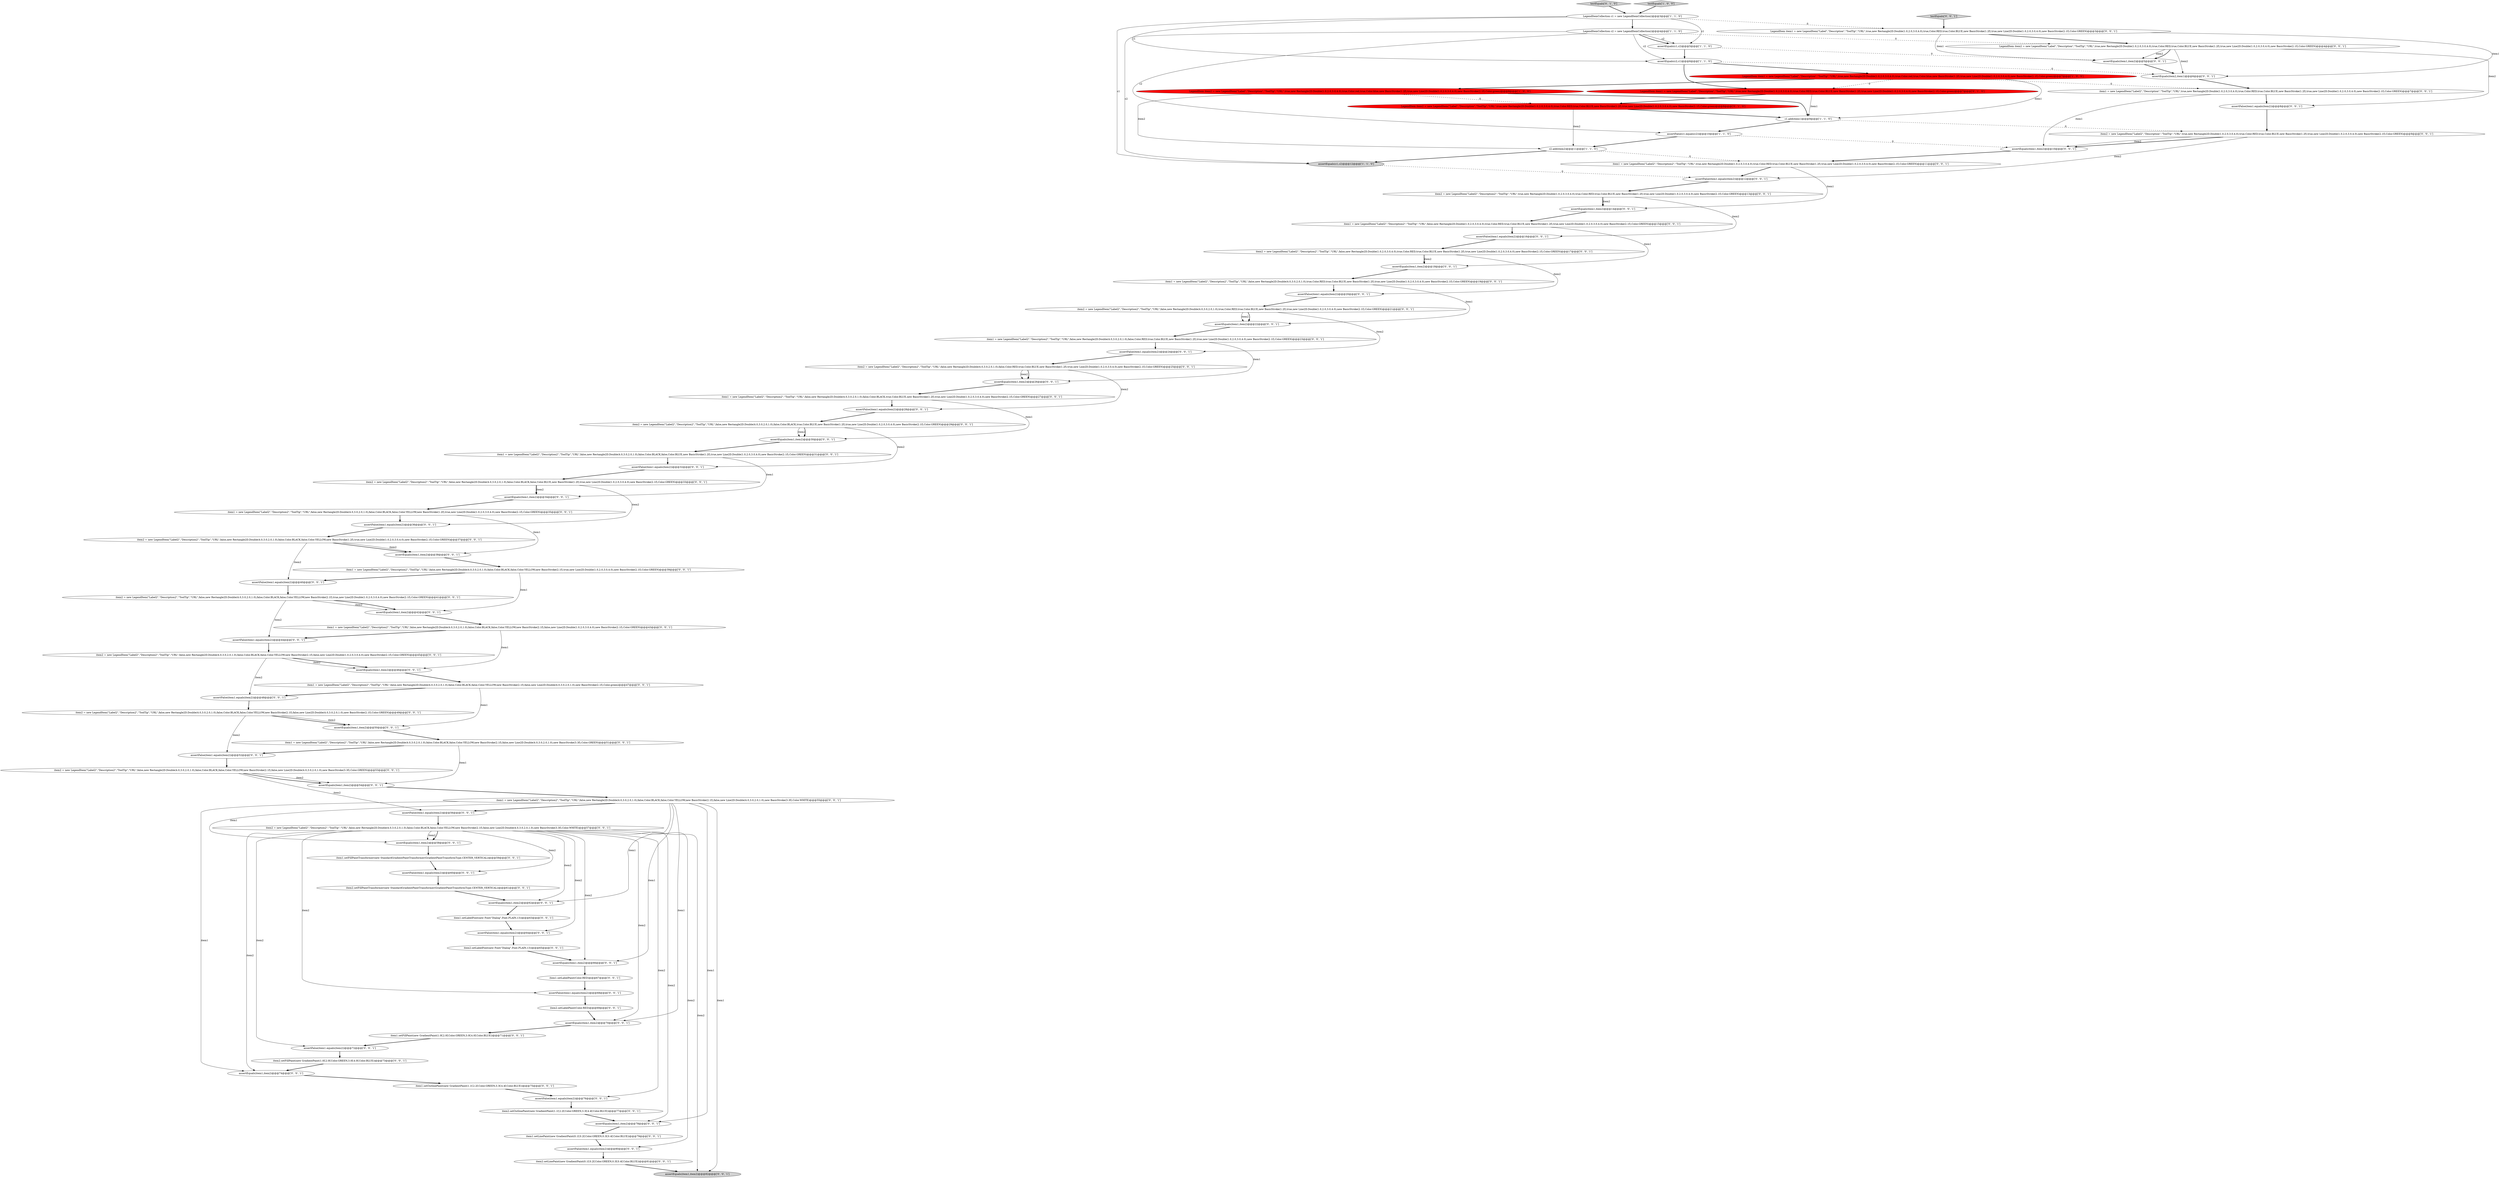 digraph {
80 [style = filled, label = "item1.setLabelPaint(Color.RED)@@@67@@@['0', '0', '1']", fillcolor = white, shape = ellipse image = "AAA0AAABBB3BBB"];
9 [style = filled, label = "c2.add(item2)@@@11@@@['1', '1', '0']", fillcolor = white, shape = ellipse image = "AAA0AAABBB1BBB"];
49 [style = filled, label = "LegendItem item1 = new LegendItem(\"Label\",\"Description\",\"ToolTip\",\"URL\",true,new Rectangle2D.Double(1.0,2.0,3.0,4.0),true,Color.RED,true,Color.BLUE,new BasicStroke(1.2f),true,new Line2D.Double(1.0,2.0,3.0,4.0),new BasicStroke(2.1f),Color.GREEN)@@@3@@@['0', '0', '1']", fillcolor = white, shape = ellipse image = "AAA0AAABBB3BBB"];
53 [style = filled, label = "assertFalse(item1.equals(item2))@@@28@@@['0', '0', '1']", fillcolor = white, shape = ellipse image = "AAA0AAABBB3BBB"];
59 [style = filled, label = "assertFalse(item1.equals(item2))@@@48@@@['0', '0', '1']", fillcolor = white, shape = ellipse image = "AAA0AAABBB3BBB"];
75 [style = filled, label = "item2 = new LegendItem(\"Label2\",\"Description2\",\"ToolTip\",\"URL\",false,new Rectangle2D.Double(4.0,3.0,2.0,1.0),true,Color.RED,true,Color.BLUE,new BasicStroke(1.2f),true,new Line2D.Double(1.0,2.0,3.0,4.0),new BasicStroke(2.1f),Color.GREEN)@@@21@@@['0', '0', '1']", fillcolor = white, shape = ellipse image = "AAA0AAABBB3BBB"];
10 [style = filled, label = "assertFalse(c1.equals(c2))@@@10@@@['1', '1', '0']", fillcolor = white, shape = ellipse image = "AAA0AAABBB1BBB"];
47 [style = filled, label = "assertEquals(item1,item2)@@@82@@@['0', '0', '1']", fillcolor = lightgray, shape = ellipse image = "AAA0AAABBB3BBB"];
79 [style = filled, label = "item2 = new LegendItem(\"Label2\",\"Description2\",\"ToolTip\",\"URL\",false,new Rectangle2D.Double(4.0,3.0,2.0,1.0),false,Color.BLACK,false,Color.YELLOW,new BasicStroke(2.1f),false,new Line2D.Double(4.0,3.0,2.0,1.0),new BasicStroke(3.3f),Color.GREEN)@@@53@@@['0', '0', '1']", fillcolor = white, shape = ellipse image = "AAA0AAABBB3BBB"];
74 [style = filled, label = "assertFalse(item1.equals(item2))@@@72@@@['0', '0', '1']", fillcolor = white, shape = ellipse image = "AAA0AAABBB3BBB"];
63 [style = filled, label = "item1 = new LegendItem(\"Label2\",\"Description\",\"ToolTip\",\"URL\",true,new Rectangle2D.Double(1.0,2.0,3.0,4.0),true,Color.RED,true,Color.BLUE,new BasicStroke(1.2f),true,new Line2D.Double(1.0,2.0,3.0,4.0),new BasicStroke(2.1f),Color.GREEN)@@@7@@@['0', '0', '1']", fillcolor = white, shape = ellipse image = "AAA0AAABBB3BBB"];
16 [style = filled, label = "item2 = new LegendItem(\"Label2\",\"Description\",\"ToolTip\",\"URL\",true,new Rectangle2D.Double(1.0,2.0,3.0,4.0),true,Color.RED,true,Color.BLUE,new BasicStroke(1.2f),true,new Line2D.Double(1.0,2.0,3.0,4.0),new BasicStroke(2.1f),Color.GREEN)@@@9@@@['0', '0', '1']", fillcolor = white, shape = ellipse image = "AAA0AAABBB3BBB"];
24 [style = filled, label = "assertFalse(item1.equals(item2))@@@76@@@['0', '0', '1']", fillcolor = white, shape = ellipse image = "AAA0AAABBB3BBB"];
82 [style = filled, label = "assertEquals(item1,item2)@@@34@@@['0', '0', '1']", fillcolor = white, shape = ellipse image = "AAA0AAABBB3BBB"];
42 [style = filled, label = "assertEquals(item1,item2)@@@14@@@['0', '0', '1']", fillcolor = white, shape = ellipse image = "AAA0AAABBB3BBB"];
43 [style = filled, label = "assertFalse(item1.equals(item2))@@@60@@@['0', '0', '1']", fillcolor = white, shape = ellipse image = "AAA0AAABBB3BBB"];
92 [style = filled, label = "item1 = new LegendItem(\"Label2\",\"Description2\",\"ToolTip\",\"URL\",false,new Rectangle2D.Double(4.0,3.0,2.0,1.0),false,Color.BLACK,false,Color.YELLOW,new BasicStroke(2.1f),false,new Line2D.Double(4.0,3.0,2.0,1.0),new BasicStroke(2.1f),Color.green)@@@47@@@['0', '0', '1']", fillcolor = white, shape = ellipse image = "AAA0AAABBB3BBB"];
41 [style = filled, label = "assertFalse(item1.equals(item2))@@@80@@@['0', '0', '1']", fillcolor = white, shape = ellipse image = "AAA0AAABBB3BBB"];
23 [style = filled, label = "assertEquals(item1,item2)@@@26@@@['0', '0', '1']", fillcolor = white, shape = ellipse image = "AAA0AAABBB3BBB"];
66 [style = filled, label = "assertEquals(item1,item2)@@@5@@@['0', '0', '1']", fillcolor = white, shape = ellipse image = "AAA0AAABBB3BBB"];
21 [style = filled, label = "item1.setLabelFont(new Font(\"Dialog\",Font.PLAIN,13))@@@63@@@['0', '0', '1']", fillcolor = white, shape = ellipse image = "AAA0AAABBB3BBB"];
32 [style = filled, label = "item1 = new LegendItem(\"Label2\",\"Description2\",\"ToolTip\",\"URL\",false,new Rectangle2D.Double(4.0,3.0,2.0,1.0),false,Color.BLACK,false,Color.YELLOW,new BasicStroke(1.2f),true,new Line2D.Double(1.0,2.0,3.0,4.0),new BasicStroke(2.1f),Color.GREEN)@@@35@@@['0', '0', '1']", fillcolor = white, shape = ellipse image = "AAA0AAABBB3BBB"];
44 [style = filled, label = "item1 = new LegendItem(\"Label2\",\"Description2\",\"ToolTip\",\"URL\",false,new Rectangle2D.Double(4.0,3.0,2.0,1.0),false,Color.BLACK,false,Color.BLUE,new BasicStroke(1.2f),true,new Line2D.Double(1.0,2.0,3.0,4.0),new BasicStroke(2.1f),Color.GREEN)@@@31@@@['0', '0', '1']", fillcolor = white, shape = ellipse image = "AAA0AAABBB3BBB"];
12 [style = filled, label = "LegendItem item2 = new LegendItem(\"Label\",\"Description\",\"ToolTip\",\"URL\",true,new Rectangle2D.Double(1.0,2.0,3.0,4.0),true,Color.RED,true,Color.BLUE,new BasicStroke(1.2f),true,new Line2D.Double(1.0,2.0,3.0,4.0),new BasicStroke(2.1f),Color.green)@@@8@@@['0', '1', '0']", fillcolor = red, shape = ellipse image = "AAA1AAABBB2BBB"];
7 [style = filled, label = "c1.add(item1)@@@9@@@['1', '1', '0']", fillcolor = white, shape = ellipse image = "AAA0AAABBB1BBB"];
27 [style = filled, label = "item1 = new LegendItem(\"Label2\",\"Description2\",\"ToolTip\",\"URL\",false,new Rectangle2D.Double(1.0,2.0,3.0,4.0),true,Color.RED,true,Color.BLUE,new BasicStroke(1.2f),true,new Line2D.Double(1.0,2.0,3.0,4.0),new BasicStroke(2.1f),Color.GREEN)@@@15@@@['0', '0', '1']", fillcolor = white, shape = ellipse image = "AAA0AAABBB3BBB"];
15 [style = filled, label = "item2 = new LegendItem(\"Label2\",\"Description2\",\"ToolTip\",\"URL\",false,new Rectangle2D.Double(4.0,3.0,2.0,1.0),false,Color.BLACK,false,Color.YELLOW,new BasicStroke(2.1f),false,new Line2D.Double(4.0,3.0,2.0,1.0),new BasicStroke(3.3f),Color.WHITE)@@@57@@@['0', '0', '1']", fillcolor = white, shape = ellipse image = "AAA0AAABBB3BBB"];
40 [style = filled, label = "assertFalse(item1.equals(item2))@@@20@@@['0', '0', '1']", fillcolor = white, shape = ellipse image = "AAA0AAABBB3BBB"];
73 [style = filled, label = "LegendItem item2 = new LegendItem(\"Label\",\"Description\",\"ToolTip\",\"URL\",true,new Rectangle2D.Double(1.0,2.0,3.0,4.0),true,Color.RED,true,Color.BLUE,new BasicStroke(1.2f),true,new Line2D.Double(1.0,2.0,3.0,4.0),new BasicStroke(2.1f),Color.GREEN)@@@4@@@['0', '0', '1']", fillcolor = white, shape = ellipse image = "AAA0AAABBB3BBB"];
86 [style = filled, label = "assertEquals(item1,item2)@@@42@@@['0', '0', '1']", fillcolor = white, shape = ellipse image = "AAA0AAABBB3BBB"];
55 [style = filled, label = "assertEquals(item1,item2)@@@22@@@['0', '0', '1']", fillcolor = white, shape = ellipse image = "AAA0AAABBB3BBB"];
69 [style = filled, label = "item2 = new LegendItem(\"Label2\",\"Description2\",\"ToolTip\",\"URL\",false,new Rectangle2D.Double(4.0,3.0,2.0,1.0),false,Color.BLACK,false,Color.YELLOW,new BasicStroke(2.1f),true,new Line2D.Double(1.0,2.0,3.0,4.0),new BasicStroke(2.1f),Color.GREEN)@@@41@@@['0', '0', '1']", fillcolor = white, shape = ellipse image = "AAA0AAABBB3BBB"];
13 [style = filled, label = "testEquals['0', '1', '0']", fillcolor = lightgray, shape = diamond image = "AAA0AAABBB2BBB"];
76 [style = filled, label = "assertFalse(item1.equals(item2))@@@44@@@['0', '0', '1']", fillcolor = white, shape = ellipse image = "AAA0AAABBB3BBB"];
56 [style = filled, label = "item2 = new LegendItem(\"Label2\",\"Description2\",\"ToolTip\",\"URL\",false,new Rectangle2D.Double(4.0,3.0,2.0,1.0),false,Color.BLACK,false,Color.YELLOW,new BasicStroke(2.1f),false,new Line2D.Double(4.0,3.0,2.0,1.0),new BasicStroke(2.1f),Color.GREEN)@@@49@@@['0', '0', '1']", fillcolor = white, shape = ellipse image = "AAA0AAABBB3BBB"];
4 [style = filled, label = "assertEquals(c1,c2)@@@12@@@['1', '1', '0']", fillcolor = lightgray, shape = ellipse image = "AAA0AAABBB1BBB"];
5 [style = filled, label = "testEquals['1', '0', '0']", fillcolor = lightgray, shape = diamond image = "AAA0AAABBB1BBB"];
50 [style = filled, label = "assertEquals(item1,item2)@@@46@@@['0', '0', '1']", fillcolor = white, shape = ellipse image = "AAA0AAABBB3BBB"];
93 [style = filled, label = "item2.setFillPaintTransformer(new StandardGradientPaintTransformer(GradientPaintTransformType.CENTER_VERTICAL))@@@61@@@['0', '0', '1']", fillcolor = white, shape = ellipse image = "AAA0AAABBB3BBB"];
68 [style = filled, label = "assertEquals(item1,item2)@@@54@@@['0', '0', '1']", fillcolor = white, shape = ellipse image = "AAA0AAABBB3BBB"];
54 [style = filled, label = "item2 = new LegendItem(\"Label2\",\"Description2\",\"ToolTip\",\"URL\",false,new Rectangle2D.Double(4.0,3.0,2.0,1.0),false,Color.RED,true,Color.BLUE,new BasicStroke(1.2f),true,new Line2D.Double(1.0,2.0,3.0,4.0),new BasicStroke(2.1f),Color.GREEN)@@@25@@@['0', '0', '1']", fillcolor = white, shape = ellipse image = "AAA0AAABBB3BBB"];
6 [style = filled, label = "LegendItemCollection c2 = new LegendItemCollection()@@@4@@@['1', '1', '0']", fillcolor = white, shape = ellipse image = "AAA0AAABBB1BBB"];
38 [style = filled, label = "assertEquals(item1,item2)@@@38@@@['0', '0', '1']", fillcolor = white, shape = ellipse image = "AAA0AAABBB3BBB"];
71 [style = filled, label = "item2 = new LegendItem(\"Label2\",\"Description2\",\"ToolTip\",\"URL\",false,new Rectangle2D.Double(4.0,3.0,2.0,1.0),false,Color.BLACK,false,Color.BLUE,new BasicStroke(1.2f),true,new Line2D.Double(1.0,2.0,3.0,4.0),new BasicStroke(2.1f),Color.GREEN)@@@33@@@['0', '0', '1']", fillcolor = white, shape = ellipse image = "AAA0AAABBB3BBB"];
35 [style = filled, label = "assertEquals(item1,item2)@@@70@@@['0', '0', '1']", fillcolor = white, shape = ellipse image = "AAA0AAABBB3BBB"];
89 [style = filled, label = "assertFalse(item1.equals(item2))@@@56@@@['0', '0', '1']", fillcolor = white, shape = ellipse image = "AAA0AAABBB3BBB"];
81 [style = filled, label = "assertFalse(item1.equals(item2))@@@8@@@['0', '0', '1']", fillcolor = white, shape = ellipse image = "AAA0AAABBB3BBB"];
29 [style = filled, label = "item1.setOutlinePaint(new GradientPaint(1.1f,2.2f,Color.GREEN,3.3f,4.4f,Color.BLUE))@@@75@@@['0', '0', '1']", fillcolor = white, shape = ellipse image = "AAA0AAABBB3BBB"];
46 [style = filled, label = "assertEquals(item1,item2)@@@58@@@['0', '0', '1']", fillcolor = white, shape = ellipse image = "AAA0AAABBB3BBB"];
61 [style = filled, label = "assertFalse(item1.equals(item2))@@@52@@@['0', '0', '1']", fillcolor = white, shape = ellipse image = "AAA0AAABBB3BBB"];
20 [style = filled, label = "testEquals['0', '0', '1']", fillcolor = lightgray, shape = diamond image = "AAA0AAABBB3BBB"];
37 [style = filled, label = "item1.setLinePaint(new GradientPaint(0.1f,0.2f,Color.GREEN,0.3f,0.4f,Color.BLUE))@@@79@@@['0', '0', '1']", fillcolor = white, shape = ellipse image = "AAA0AAABBB3BBB"];
45 [style = filled, label = "item1 = new LegendItem(\"Label2\",\"Description2\",\"ToolTip\",\"URL\",false,new Rectangle2D.Double(4.0,3.0,2.0,1.0),false,Color.BLACK,false,Color.YELLOW,new BasicStroke(2.1f),false,new Line2D.Double(4.0,3.0,2.0,1.0),new BasicStroke(3.3f),Color.GREEN)@@@51@@@['0', '0', '1']", fillcolor = white, shape = ellipse image = "AAA0AAABBB3BBB"];
83 [style = filled, label = "item1.setFillPaintTransformer(new StandardGradientPaintTransformer(GradientPaintTransformType.CENTER_VERTICAL))@@@59@@@['0', '0', '1']", fillcolor = white, shape = ellipse image = "AAA0AAABBB3BBB"];
17 [style = filled, label = "item1.setFillPaint(new GradientPaint(1.0f,2.0f,Color.GREEN,3.0f,4.0f,Color.BLUE))@@@71@@@['0', '0', '1']", fillcolor = white, shape = ellipse image = "AAA0AAABBB3BBB"];
85 [style = filled, label = "item2.setLinePaint(new GradientPaint(0.1f,0.2f,Color.GREEN,0.3f,0.4f,Color.BLUE))@@@81@@@['0', '0', '1']", fillcolor = white, shape = ellipse image = "AAA0AAABBB3BBB"];
65 [style = filled, label = "item1 = new LegendItem(\"Label2\",\"Description2\",\"ToolTip\",\"URL\",false,new Rectangle2D.Double(4.0,3.0,2.0,1.0),false,Color.BLACK,false,Color.YELLOW,new BasicStroke(2.1f),false,new Line2D.Double(1.0,2.0,3.0,4.0),new BasicStroke(2.1f),Color.GREEN)@@@43@@@['0', '0', '1']", fillcolor = white, shape = ellipse image = "AAA0AAABBB3BBB"];
87 [style = filled, label = "assertEquals(item1,item2)@@@66@@@['0', '0', '1']", fillcolor = white, shape = ellipse image = "AAA0AAABBB3BBB"];
1 [style = filled, label = "LegendItem item2 = new LegendItem(\"Label\",\"Description\",\"ToolTip\",\"URL\",true,new Rectangle2D.Double(1.0,2.0,3.0,4.0),true,Color.red,true,Color.blue,new BasicStroke(1.2f),true,new Line2D.Double(1.0,2.0,3.0,4.0),new BasicStroke(2.1f),Color.green)@@@8@@@['1', '0', '0']", fillcolor = red, shape = ellipse image = "AAA1AAABBB1BBB"];
31 [style = filled, label = "item1 = new LegendItem(\"Label2\",\"Description2\",\"ToolTip\",\"URL\",false,new Rectangle2D.Double(4.0,3.0,2.0,1.0),false,Color.RED,true,Color.BLUE,new BasicStroke(1.2f),true,new Line2D.Double(1.0,2.0,3.0,4.0),new BasicStroke(2.1f),Color.GREEN)@@@23@@@['0', '0', '1']", fillcolor = white, shape = ellipse image = "AAA0AAABBB3BBB"];
34 [style = filled, label = "item2 = new LegendItem(\"Label2\",\"Description2\",\"ToolTip\",\"URL\",false,new Rectangle2D.Double(1.0,2.0,3.0,4.0),true,Color.RED,true,Color.BLUE,new BasicStroke(1.2f),true,new Line2D.Double(1.0,2.0,3.0,4.0),new BasicStroke(2.1f),Color.GREEN)@@@17@@@['0', '0', '1']", fillcolor = white, shape = ellipse image = "AAA0AAABBB3BBB"];
77 [style = filled, label = "assertFalse(item1.equals(item2))@@@40@@@['0', '0', '1']", fillcolor = white, shape = ellipse image = "AAA0AAABBB3BBB"];
0 [style = filled, label = "LegendItem item1 = new LegendItem(\"Label\",\"Description\",\"ToolTip\",\"URL\",true,new Rectangle2D.Double(1.0,2.0,3.0,4.0),true,Color.red,true,Color.blue,new BasicStroke(1.2f),true,new Line2D.Double(1.0,2.0,3.0,4.0),new BasicStroke(2.1f),Color.green)@@@7@@@['1', '0', '0']", fillcolor = red, shape = ellipse image = "AAA1AAABBB1BBB"];
90 [style = filled, label = "item1 = new LegendItem(\"Label2\",\"Description2\",\"ToolTip\",\"URL\",false,new Rectangle2D.Double(4.0,3.0,2.0,1.0),true,Color.RED,true,Color.BLUE,new BasicStroke(1.2f),true,new Line2D.Double(1.0,2.0,3.0,4.0),new BasicStroke(2.1f),Color.GREEN)@@@19@@@['0', '0', '1']", fillcolor = white, shape = ellipse image = "AAA0AAABBB3BBB"];
39 [style = filled, label = "item2 = new LegendItem(\"Label2\",\"Description2\",\"ToolTip\",\"URL\",false,new Rectangle2D.Double(4.0,3.0,2.0,1.0),false,Color.BLACK,false,Color.YELLOW,new BasicStroke(2.1f),false,new Line2D.Double(1.0,2.0,3.0,4.0),new BasicStroke(2.1f),Color.GREEN)@@@45@@@['0', '0', '1']", fillcolor = white, shape = ellipse image = "AAA0AAABBB3BBB"];
91 [style = filled, label = "item1 = new LegendItem(\"Label2\",\"Description2\",\"ToolTip\",\"URL\",false,new Rectangle2D.Double(4.0,3.0,2.0,1.0),false,Color.BLACK,false,Color.YELLOW,new BasicStroke(2.1f),true,new Line2D.Double(1.0,2.0,3.0,4.0),new BasicStroke(2.1f),Color.GREEN)@@@39@@@['0', '0', '1']", fillcolor = white, shape = ellipse image = "AAA0AAABBB3BBB"];
36 [style = filled, label = "assertFalse(item1.equals(item2))@@@32@@@['0', '0', '1']", fillcolor = white, shape = ellipse image = "AAA0AAABBB3BBB"];
78 [style = filled, label = "assertEquals(item1,item2)@@@50@@@['0', '0', '1']", fillcolor = white, shape = ellipse image = "AAA0AAABBB3BBB"];
28 [style = filled, label = "assertEquals(item1,item2)@@@18@@@['0', '0', '1']", fillcolor = white, shape = ellipse image = "AAA0AAABBB3BBB"];
25 [style = filled, label = "assertFalse(item1.equals(item2))@@@16@@@['0', '0', '1']", fillcolor = white, shape = ellipse image = "AAA0AAABBB3BBB"];
8 [style = filled, label = "LegendItemCollection c1 = new LegendItemCollection()@@@3@@@['1', '1', '0']", fillcolor = white, shape = ellipse image = "AAA0AAABBB1BBB"];
22 [style = filled, label = "assertEquals(item2,item1)@@@6@@@['0', '0', '1']", fillcolor = white, shape = ellipse image = "AAA0AAABBB3BBB"];
64 [style = filled, label = "assertFalse(item1.equals(item2))@@@36@@@['0', '0', '1']", fillcolor = white, shape = ellipse image = "AAA0AAABBB3BBB"];
62 [style = filled, label = "item2.setLabelFont(new Font(\"Dialog\",Font.PLAIN,13))@@@65@@@['0', '0', '1']", fillcolor = white, shape = ellipse image = "AAA0AAABBB3BBB"];
94 [style = filled, label = "assertEquals(item1,item2)@@@62@@@['0', '0', '1']", fillcolor = white, shape = ellipse image = "AAA0AAABBB3BBB"];
18 [style = filled, label = "item2.setOutlinePaint(new GradientPaint(1.1f,2.2f,Color.GREEN,3.3f,4.4f,Color.BLUE))@@@77@@@['0', '0', '1']", fillcolor = white, shape = ellipse image = "AAA0AAABBB3BBB"];
60 [style = filled, label = "item1 = new LegendItem(\"Label2\",\"Description2\",\"ToolTip\",\"URL\",false,new Rectangle2D.Double(4.0,3.0,2.0,1.0),false,Color.BLACK,true,Color.BLUE,new BasicStroke(1.2f),true,new Line2D.Double(1.0,2.0,3.0,4.0),new BasicStroke(2.1f),Color.GREEN)@@@27@@@['0', '0', '1']", fillcolor = white, shape = ellipse image = "AAA0AAABBB3BBB"];
88 [style = filled, label = "assertEquals(item1,item2)@@@78@@@['0', '0', '1']", fillcolor = white, shape = ellipse image = "AAA0AAABBB3BBB"];
33 [style = filled, label = "assertFalse(item1.equals(item2))@@@24@@@['0', '0', '1']", fillcolor = white, shape = ellipse image = "AAA0AAABBB3BBB"];
19 [style = filled, label = "assertFalse(item1.equals(item2))@@@12@@@['0', '0', '1']", fillcolor = white, shape = ellipse image = "AAA0AAABBB3BBB"];
52 [style = filled, label = "assertEquals(item1,item2)@@@10@@@['0', '0', '1']", fillcolor = white, shape = ellipse image = "AAA0AAABBB3BBB"];
30 [style = filled, label = "item2 = new LegendItem(\"Label2\",\"Description2\",\"ToolTip\",\"URL\",false,new Rectangle2D.Double(4.0,3.0,2.0,1.0),false,Color.BLACK,false,Color.YELLOW,new BasicStroke(1.2f),true,new Line2D.Double(1.0,2.0,3.0,4.0),new BasicStroke(2.1f),Color.GREEN)@@@37@@@['0', '0', '1']", fillcolor = white, shape = ellipse image = "AAA0AAABBB3BBB"];
84 [style = filled, label = "item2.setLabelPaint(Color.RED)@@@69@@@['0', '0', '1']", fillcolor = white, shape = ellipse image = "AAA0AAABBB3BBB"];
58 [style = filled, label = "item2 = new LegendItem(\"Label2\",\"Description2\",\"ToolTip\",\"URL\",true,new Rectangle2D.Double(1.0,2.0,3.0,4.0),true,Color.RED,true,Color.BLUE,new BasicStroke(1.2f),true,new Line2D.Double(1.0,2.0,3.0,4.0),new BasicStroke(2.1f),Color.GREEN)@@@13@@@['0', '0', '1']", fillcolor = white, shape = ellipse image = "AAA0AAABBB3BBB"];
57 [style = filled, label = "assertFalse(item1.equals(item2))@@@64@@@['0', '0', '1']", fillcolor = white, shape = ellipse image = "AAA0AAABBB3BBB"];
14 [style = filled, label = "item2 = new LegendItem(\"Label2\",\"Description2\",\"ToolTip\",\"URL\",false,new Rectangle2D.Double(4.0,3.0,2.0,1.0),false,Color.BLACK,true,Color.BLUE,new BasicStroke(1.2f),true,new Line2D.Double(1.0,2.0,3.0,4.0),new BasicStroke(2.1f),Color.GREEN)@@@29@@@['0', '0', '1']", fillcolor = white, shape = ellipse image = "AAA0AAABBB3BBB"];
72 [style = filled, label = "item2.setFillPaint(new GradientPaint(1.0f,2.0f,Color.GREEN,3.0f,4.0f,Color.BLUE))@@@73@@@['0', '0', '1']", fillcolor = white, shape = ellipse image = "AAA0AAABBB3BBB"];
51 [style = filled, label = "assertEquals(item1,item2)@@@30@@@['0', '0', '1']", fillcolor = white, shape = ellipse image = "AAA0AAABBB3BBB"];
11 [style = filled, label = "LegendItem item1 = new LegendItem(\"Label\",\"Description\",\"ToolTip\",\"URL\",true,new Rectangle2D.Double(1.0,2.0,3.0,4.0),true,Color.RED,true,Color.BLUE,new BasicStroke(1.2f),true,new Line2D.Double(1.0,2.0,3.0,4.0),new BasicStroke(2.1f),Color.green)@@@7@@@['0', '1', '0']", fillcolor = red, shape = ellipse image = "AAA1AAABBB2BBB"];
3 [style = filled, label = "assertEquals(c2,c1)@@@6@@@['1', '1', '0']", fillcolor = white, shape = ellipse image = "AAA0AAABBB1BBB"];
48 [style = filled, label = "assertEquals(item1,item2)@@@74@@@['0', '0', '1']", fillcolor = white, shape = ellipse image = "AAA0AAABBB3BBB"];
26 [style = filled, label = "item1 = new LegendItem(\"Label2\",\"Description2\",\"ToolTip\",\"URL\",false,new Rectangle2D.Double(4.0,3.0,2.0,1.0),false,Color.BLACK,false,Color.YELLOW,new BasicStroke(2.1f),false,new Line2D.Double(4.0,3.0,2.0,1.0),new BasicStroke(3.3f),Color.WHITE)@@@55@@@['0', '0', '1']", fillcolor = white, shape = ellipse image = "AAA0AAABBB3BBB"];
2 [style = filled, label = "assertEquals(c1,c2)@@@5@@@['1', '1', '0']", fillcolor = white, shape = ellipse image = "AAA0AAABBB1BBB"];
67 [style = filled, label = "item1 = new LegendItem(\"Label2\",\"Description2\",\"ToolTip\",\"URL\",true,new Rectangle2D.Double(1.0,2.0,3.0,4.0),true,Color.RED,true,Color.BLUE,new BasicStroke(1.2f),true,new Line2D.Double(1.0,2.0,3.0,4.0),new BasicStroke(2.1f),Color.GREEN)@@@11@@@['0', '0', '1']", fillcolor = white, shape = ellipse image = "AAA0AAABBB3BBB"];
70 [style = filled, label = "assertFalse(item1.equals(item2))@@@68@@@['0', '0', '1']", fillcolor = white, shape = ellipse image = "AAA0AAABBB3BBB"];
16->52 [style = bold, label=""];
56->78 [style = bold, label=""];
73->66 [style = solid, label="item2"];
25->34 [style = bold, label=""];
57->62 [style = bold, label=""];
74->72 [style = bold, label=""];
48->29 [style = bold, label=""];
27->28 [style = solid, label="item1"];
14->36 [style = solid, label="item2"];
15->48 [style = solid, label="item2"];
26->48 [style = solid, label="item1"];
91->86 [style = solid, label="item1"];
60->53 [style = bold, label=""];
60->51 [style = solid, label="item1"];
8->6 [style = bold, label=""];
2->66 [style = dashed, label="0"];
6->3 [style = solid, label="c2"];
12->7 [style = bold, label=""];
63->52 [style = solid, label="item1"];
0->63 [style = dashed, label="0"];
6->2 [style = solid, label="c2"];
63->81 [style = bold, label=""];
16->19 [style = solid, label="item2"];
15->43 [style = solid, label="item2"];
9->67 [style = dashed, label="0"];
45->61 [style = bold, label=""];
16->52 [style = solid, label="item2"];
26->88 [style = solid, label="item1"];
52->67 [style = bold, label=""];
93->94 [style = bold, label=""];
32->38 [style = solid, label="item1"];
22->63 [style = bold, label=""];
0->7 [style = solid, label="item1"];
26->47 [style = solid, label="item1"];
40->75 [style = bold, label=""];
82->32 [style = bold, label=""];
73->66 [style = bold, label=""];
65->50 [style = solid, label="item1"];
55->31 [style = bold, label=""];
79->68 [style = solid, label="item2"];
15->74 [style = solid, label="item2"];
27->25 [style = bold, label=""];
39->50 [style = bold, label=""];
67->19 [style = bold, label=""];
45->68 [style = solid, label="item1"];
79->89 [style = solid, label="item2"];
15->94 [style = solid, label="item2"];
36->71 [style = bold, label=""];
80->70 [style = bold, label=""];
83->43 [style = bold, label=""];
41->85 [style = bold, label=""];
7->16 [style = dashed, label="0"];
31->23 [style = solid, label="item1"];
71->64 [style = solid, label="item2"];
3->11 [style = bold, label=""];
51->44 [style = bold, label=""];
65->76 [style = bold, label=""];
58->25 [style = solid, label="item2"];
39->59 [style = solid, label="item2"];
15->87 [style = solid, label="item2"];
11->12 [style = bold, label=""];
0->11 [style = dashed, label="0"];
3->22 [style = dashed, label="0"];
70->84 [style = bold, label=""];
24->18 [style = bold, label=""];
3->0 [style = bold, label=""];
49->73 [style = bold, label=""];
6->2 [style = bold, label=""];
18->88 [style = bold, label=""];
8->3 [style = solid, label="c1"];
6->10 [style = solid, label="c2"];
69->76 [style = solid, label="item2"];
31->33 [style = bold, label=""];
92->78 [style = solid, label="item1"];
35->17 [style = bold, label=""];
58->42 [style = bold, label=""];
86->65 [style = bold, label=""];
59->56 [style = bold, label=""];
32->64 [style = bold, label=""];
15->35 [style = solid, label="item2"];
68->26 [style = bold, label=""];
75->55 [style = bold, label=""];
11->7 [style = solid, label="item1"];
75->33 [style = solid, label="item2"];
28->90 [style = bold, label=""];
92->59 [style = bold, label=""];
21->57 [style = bold, label=""];
2->3 [style = bold, label=""];
46->83 [style = bold, label=""];
37->41 [style = bold, label=""];
77->69 [style = bold, label=""];
49->22 [style = solid, label="item1"];
67->42 [style = solid, label="item1"];
88->37 [style = bold, label=""];
69->86 [style = solid, label="item2"];
15->70 [style = solid, label="item2"];
85->47 [style = bold, label=""];
1->7 [style = bold, label=""];
78->45 [style = bold, label=""];
94->21 [style = bold, label=""];
15->24 [style = solid, label="item2"];
34->28 [style = solid, label="item2"];
10->52 [style = dashed, label="0"];
34->28 [style = bold, label=""];
53->14 [style = bold, label=""];
17->74 [style = bold, label=""];
12->9 [style = solid, label="item2"];
38->91 [style = bold, label=""];
75->55 [style = solid, label="item2"];
26->89 [style = bold, label=""];
90->55 [style = solid, label="item1"];
0->1 [style = bold, label=""];
76->39 [style = bold, label=""];
26->94 [style = solid, label="item1"];
6->4 [style = solid, label="c2"];
20->49 [style = bold, label=""];
42->27 [style = bold, label=""];
4->19 [style = dashed, label="0"];
39->50 [style = solid, label="item2"];
10->9 [style = bold, label=""];
64->30 [style = bold, label=""];
79->68 [style = bold, label=""];
8->2 [style = solid, label="c1"];
66->22 [style = bold, label=""];
54->23 [style = bold, label=""];
72->48 [style = bold, label=""];
5->8 [style = bold, label=""];
30->38 [style = bold, label=""];
49->66 [style = solid, label="item1"];
84->35 [style = bold, label=""];
44->82 [style = solid, label="item1"];
56->78 [style = solid, label="item2"];
44->36 [style = bold, label=""];
1->9 [style = solid, label="item2"];
15->57 [style = solid, label="item2"];
26->87 [style = solid, label="item1"];
7->10 [style = bold, label=""];
54->53 [style = solid, label="item2"];
9->4 [style = bold, label=""];
14->51 [style = solid, label="item2"];
61->79 [style = bold, label=""];
71->82 [style = solid, label="item2"];
90->40 [style = bold, label=""];
30->77 [style = solid, label="item2"];
14->51 [style = bold, label=""];
34->40 [style = solid, label="item2"];
81->16 [style = bold, label=""];
73->81 [style = solid, label="item2"];
23->60 [style = bold, label=""];
58->42 [style = solid, label="item2"];
19->58 [style = bold, label=""];
26->35 [style = solid, label="item1"];
1->12 [style = dashed, label="0"];
50->92 [style = bold, label=""];
26->46 [style = solid, label="item1"];
15->46 [style = solid, label="item2"];
8->4 [style = solid, label="c1"];
15->41 [style = solid, label="item2"];
71->82 [style = bold, label=""];
73->22 [style = solid, label="item2"];
62->87 [style = bold, label=""];
15->47 [style = solid, label="item2"];
87->80 [style = bold, label=""];
15->46 [style = bold, label=""];
6->73 [style = dashed, label="0"];
30->38 [style = solid, label="item2"];
54->23 [style = solid, label="item2"];
13->8 [style = bold, label=""];
29->24 [style = bold, label=""];
33->54 [style = bold, label=""];
69->86 [style = bold, label=""];
89->15 [style = bold, label=""];
91->77 [style = bold, label=""];
56->61 [style = solid, label="item2"];
8->49 [style = dashed, label="0"];
43->93 [style = bold, label=""];
15->88 [style = solid, label="item2"];
}
